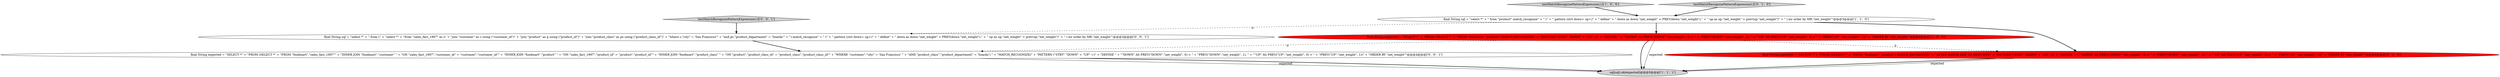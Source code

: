 digraph {
0 [style = filled, label = "final String expected = \"SELECT *\" + \"FROM (SELECT *\" + \"FROM \"foodmart\".\"product\") MATCH_RECOGNIZE(\" + \"PATTERN (\"STRT\" \"DOWN\" + \"UP\" +)\" + \"DEFINE \" + \"\"DOWN\" AS PREV(\"DOWN\".\"net_weight\", 0) < \" + \"PREV(\"DOWN\".\"net_weight\", 1), \" + \"\"UP\" AS PREV(\"UP\".\"net_weight\", 0) > \" + \"PREV(\"UP\".\"net_weight\", 1))\" + \"ORDER BY \"net_weight\"\"@@@4@@@['1', '0', '0']", fillcolor = red, shape = ellipse image = "AAA1AAABBB1BBB"];
6 [style = filled, label = "final String sql = \"select *\" + \" from (\" + \"select *\" + \"from \"sales_fact_1997\" as s\" + \"join \"customer\" as c using (\"customer_id\")\" + \"join \"product\" as p using (\"product_id\")\" + \"join \"product_class\" as pc using (\"product_class_id\")\" + \"where c.\"city\" = 'San Francisco'\" + \"and pc.\"product_department\" = 'Snacks'\" + \") match_recognize\" + \" (\" + \" pattern (strt down+ up+)\" + \" define\" + \" down as down.\"net_weight\" < PREV(down.\"net_weight\"),\" + \" up as up.\"net_weight\" > prev(up.\"net_weight\")\" + \" ) mr order by MR.\"net_weight\"\"@@@3@@@['0', '0', '1']", fillcolor = white, shape = ellipse image = "AAA0AAABBB3BBB"];
3 [style = filled, label = "sql(sql).ok(expected)@@@5@@@['1', '1', '1']", fillcolor = lightgray, shape = ellipse image = "AAA0AAABBB1BBB"];
1 [style = filled, label = "testMatchRecognizePatternExpression12['1', '0', '0']", fillcolor = lightgray, shape = diamond image = "AAA0AAABBB1BBB"];
7 [style = filled, label = "final String expected = \"SELECT *\" + \"FROM (SELECT *\" + \"FROM \"foodmart\".\"sales_fact_1997\"\" + \"INNER JOIN \"foodmart\".\"customer\" \" + \"ON \"sales_fact_1997\".\"customer_id\" = \"customer\".\"customer_id\"\" + \"INNER JOIN \"foodmart\".\"product\" \" + \"ON \"sales_fact_1997\".\"product_id\" = \"product\".\"product_id\"\" + \"INNER JOIN \"foodmart\".\"product_class\" \" + \"ON \"product\".\"product_class_id\" = \"product_class\".\"product_class_id\"\" + \"WHERE \"customer\".\"city\" = 'San Francisco' \" + \"AND \"product_class\".\"product_department\" = 'Snacks') \" + \"MATCH_RECOGNIZE(\" + \"PATTERN (\"STRT\" \"DOWN\" + \"UP\" +)\" + \"DEFINE \" + \"\"DOWN\" AS PREV(\"DOWN\".\"net_weight\", 0) < \" + \"PREV(\"DOWN\".\"net_weight\", 1), \" + \"\"UP\" AS PREV(\"UP\".\"net_weight\", 0) > \" + \"PREV(\"UP\".\"net_weight\", 1))\" + \"ORDER BY \"net_weight\"\"@@@4@@@['0', '0', '1']", fillcolor = white, shape = ellipse image = "AAA0AAABBB3BBB"];
8 [style = filled, label = "testMatchRecognizePatternExpression13['0', '0', '1']", fillcolor = lightgray, shape = diamond image = "AAA0AAABBB3BBB"];
2 [style = filled, label = "final String sql = \"select *\" + \" from \"product\" match_recognize\" + \" (\" + \" pattern (strt down+ up+)\" + \" define\" + \" down as down.\"net_weight\" < PREV(down.\"net_weight\"),\" + \" up as up.\"net_weight\" > prev(up.\"net_weight\")\" + \" ) mr order by MR.\"net_weight\"\"@@@3@@@['1', '1', '0']", fillcolor = white, shape = ellipse image = "AAA0AAABBB1BBB"];
4 [style = filled, label = "final String expected = \"SELECT *\" + \"FROM (SELECT *\" + \"FROM \"foodmart\".\"product\") MATCH_RECOGNIZE(\" + \"AFTER MATCH SKIP TO NEXT ROW\" + \"PATTERN (\"STRT\" \"DOWN\" + \"UP\" +)\" + \"DEFINE \" + \"\"DOWN\" AS PREV(\"DOWN\".\"net_weight\", 0) < \" + \"PREV(\"DOWN\".\"net_weight\", 1), \" + \"\"UP\" AS PREV(\"UP\".\"net_weight\", 0) > \" + \"PREV(\"UP\".\"net_weight\", 1))\" + \"ORDER BY \"net_weight\"\"@@@4@@@['0', '1', '0']", fillcolor = red, shape = ellipse image = "AAA1AAABBB2BBB"];
5 [style = filled, label = "testMatchRecognizePatternExpression12['0', '1', '0']", fillcolor = lightgray, shape = diamond image = "AAA0AAABBB2BBB"];
0->3 [style = bold, label=""];
4->3 [style = bold, label=""];
4->3 [style = solid, label="expected"];
5->2 [style = bold, label=""];
1->2 [style = bold, label=""];
2->0 [style = bold, label=""];
8->6 [style = bold, label=""];
0->4 [style = dashed, label="0"];
6->7 [style = bold, label=""];
0->7 [style = dashed, label="0"];
2->4 [style = bold, label=""];
7->3 [style = solid, label="expected"];
0->3 [style = solid, label="expected"];
7->3 [style = bold, label=""];
2->6 [style = dashed, label="0"];
}
